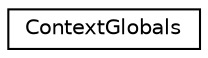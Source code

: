 digraph "类继承关系图"
{
 // INTERACTIVE_SVG=YES
 // LATEX_PDF_SIZE
  edge [fontname="Helvetica",fontsize="10",labelfontname="Helvetica",labelfontsize="10"];
  node [fontname="Helvetica",fontsize="10",shape=record];
  rankdir="LR";
  Node0 [label="ContextGlobals",height=0.2,width=0.4,color="black", fillcolor="white", style="filled",URL="$d5/d87/struct_context_globals.html",tooltip=" "];
}
